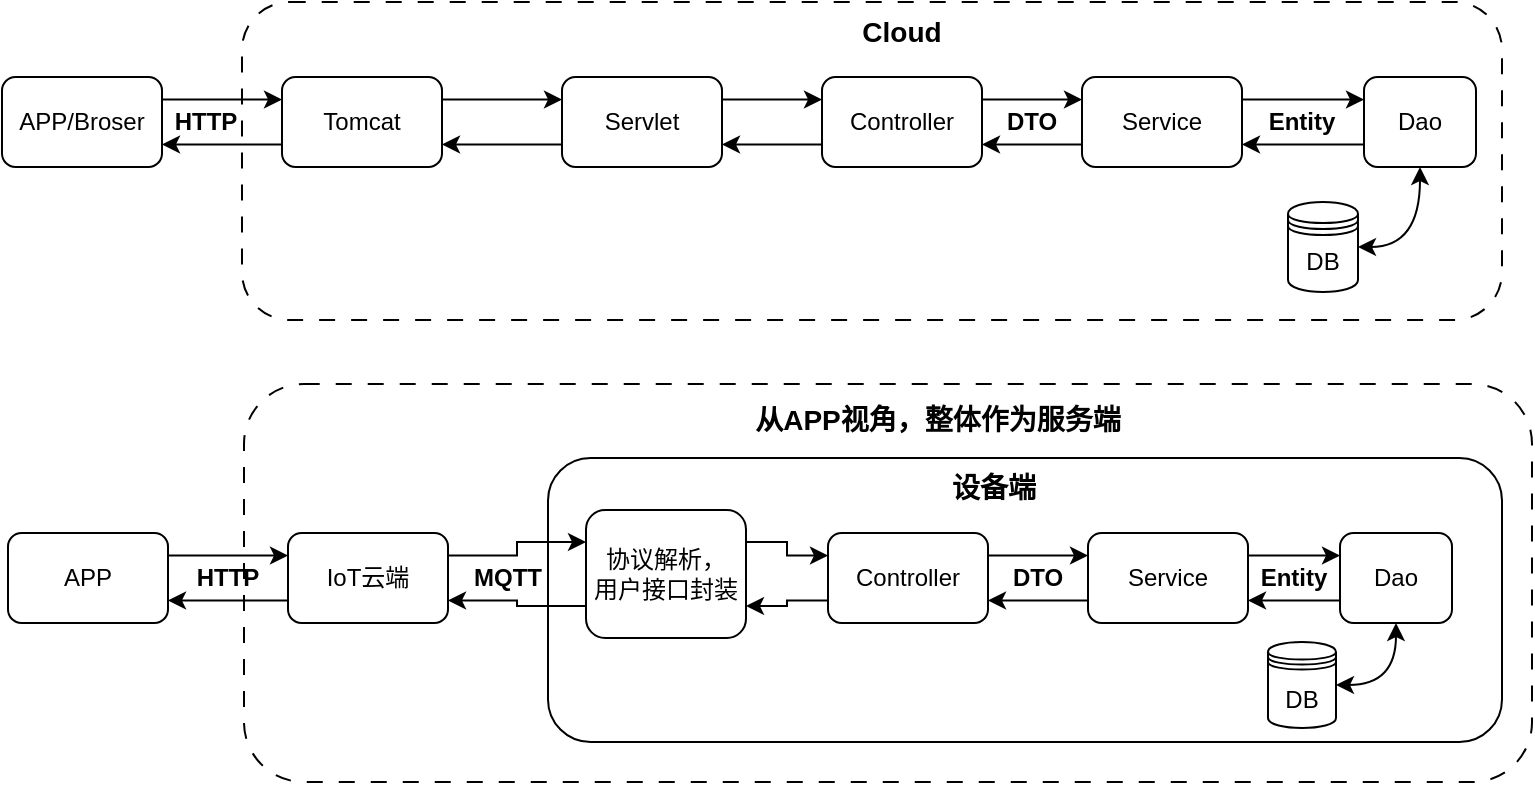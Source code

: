 <mxfile version="22.1.7" type="github">
  <diagram id="prtHgNgQTEPvFCAcTncT" name="Page-1">
    <mxGraphModel dx="452" dy="246" grid="0" gridSize="10" guides="1" tooltips="1" connect="1" arrows="1" fold="1" page="1" pageScale="1" pageWidth="827" pageHeight="1169" math="0" shadow="0">
      <root>
        <mxCell id="0" />
        <mxCell id="1" parent="0" />
        <mxCell id="vmbFCQiHmaRABoGZYBvy-51" value="" style="rounded=1;whiteSpace=wrap;html=1;dashed=1;dashPattern=8 8;" vertex="1" parent="1">
          <mxGeometry x="151" y="295" width="644" height="199" as="geometry" />
        </mxCell>
        <mxCell id="vmbFCQiHmaRABoGZYBvy-41" value="" style="rounded=1;whiteSpace=wrap;html=1;dashed=1;dashPattern=8 8;" vertex="1" parent="1">
          <mxGeometry x="150" y="104" width="630" height="159" as="geometry" />
        </mxCell>
        <mxCell id="vmbFCQiHmaRABoGZYBvy-40" value="" style="rounded=1;whiteSpace=wrap;html=1;" vertex="1" parent="1">
          <mxGeometry x="303" y="332" width="477" height="142" as="geometry" />
        </mxCell>
        <mxCell id="vmbFCQiHmaRABoGZYBvy-67" style="edgeStyle=orthogonalEdgeStyle;rounded=0;orthogonalLoop=1;jettySize=auto;html=1;exitX=1;exitY=0.5;exitDx=0;exitDy=0;entryX=0.5;entryY=1;entryDx=0;entryDy=0;curved=1;strokeColor=default;startArrow=classic;startFill=1;" edge="1" parent="1" source="vmbFCQiHmaRABoGZYBvy-1" target="vmbFCQiHmaRABoGZYBvy-56">
          <mxGeometry relative="1" as="geometry" />
        </mxCell>
        <mxCell id="vmbFCQiHmaRABoGZYBvy-1" value="DB" style="shape=datastore;whiteSpace=wrap;html=1;" vertex="1" parent="1">
          <mxGeometry x="673" y="204" width="35" height="45" as="geometry" />
        </mxCell>
        <mxCell id="vmbFCQiHmaRABoGZYBvy-11" style="edgeStyle=orthogonalEdgeStyle;rounded=0;orthogonalLoop=1;jettySize=auto;html=1;exitX=1;exitY=0.25;exitDx=0;exitDy=0;entryX=0;entryY=0.25;entryDx=0;entryDy=0;" edge="1" parent="1" source="vmbFCQiHmaRABoGZYBvy-2" target="vmbFCQiHmaRABoGZYBvy-7">
          <mxGeometry relative="1" as="geometry" />
        </mxCell>
        <mxCell id="vmbFCQiHmaRABoGZYBvy-2" value="APP/Broser" style="rounded=1;whiteSpace=wrap;html=1;" vertex="1" parent="1">
          <mxGeometry x="30" y="141.5" width="80" height="45" as="geometry" />
        </mxCell>
        <mxCell id="vmbFCQiHmaRABoGZYBvy-12" style="edgeStyle=orthogonalEdgeStyle;rounded=0;orthogonalLoop=1;jettySize=auto;html=1;exitX=0;exitY=0.75;exitDx=0;exitDy=0;entryX=1;entryY=0.75;entryDx=0;entryDy=0;" edge="1" parent="1" source="vmbFCQiHmaRABoGZYBvy-7" target="vmbFCQiHmaRABoGZYBvy-2">
          <mxGeometry relative="1" as="geometry" />
        </mxCell>
        <mxCell id="vmbFCQiHmaRABoGZYBvy-13" style="edgeStyle=orthogonalEdgeStyle;rounded=0;orthogonalLoop=1;jettySize=auto;html=1;exitX=1;exitY=0.25;exitDx=0;exitDy=0;entryX=0;entryY=0.25;entryDx=0;entryDy=0;" edge="1" parent="1" source="vmbFCQiHmaRABoGZYBvy-7" target="vmbFCQiHmaRABoGZYBvy-8">
          <mxGeometry relative="1" as="geometry" />
        </mxCell>
        <mxCell id="vmbFCQiHmaRABoGZYBvy-7" value="Tomcat" style="rounded=1;whiteSpace=wrap;html=1;" vertex="1" parent="1">
          <mxGeometry x="170" y="141.5" width="80" height="45" as="geometry" />
        </mxCell>
        <mxCell id="vmbFCQiHmaRABoGZYBvy-14" style="edgeStyle=orthogonalEdgeStyle;rounded=0;orthogonalLoop=1;jettySize=auto;html=1;exitX=0;exitY=0.75;exitDx=0;exitDy=0;entryX=1;entryY=0.75;entryDx=0;entryDy=0;" edge="1" parent="1" source="vmbFCQiHmaRABoGZYBvy-8" target="vmbFCQiHmaRABoGZYBvy-7">
          <mxGeometry relative="1" as="geometry" />
        </mxCell>
        <mxCell id="vmbFCQiHmaRABoGZYBvy-15" style="edgeStyle=orthogonalEdgeStyle;rounded=0;orthogonalLoop=1;jettySize=auto;html=1;exitX=1;exitY=0.25;exitDx=0;exitDy=0;entryX=0;entryY=0.25;entryDx=0;entryDy=0;" edge="1" parent="1" source="vmbFCQiHmaRABoGZYBvy-8" target="vmbFCQiHmaRABoGZYBvy-9">
          <mxGeometry relative="1" as="geometry" />
        </mxCell>
        <mxCell id="vmbFCQiHmaRABoGZYBvy-8" value="Servlet" style="rounded=1;whiteSpace=wrap;html=1;" vertex="1" parent="1">
          <mxGeometry x="310" y="141.5" width="80" height="45" as="geometry" />
        </mxCell>
        <mxCell id="vmbFCQiHmaRABoGZYBvy-16" style="edgeStyle=orthogonalEdgeStyle;rounded=0;orthogonalLoop=1;jettySize=auto;html=1;exitX=0;exitY=0.75;exitDx=0;exitDy=0;entryX=1;entryY=0.75;entryDx=0;entryDy=0;" edge="1" parent="1" source="vmbFCQiHmaRABoGZYBvy-9" target="vmbFCQiHmaRABoGZYBvy-8">
          <mxGeometry relative="1" as="geometry" />
        </mxCell>
        <mxCell id="vmbFCQiHmaRABoGZYBvy-17" style="edgeStyle=orthogonalEdgeStyle;rounded=0;orthogonalLoop=1;jettySize=auto;html=1;exitX=1;exitY=0.25;exitDx=0;exitDy=0;entryX=0;entryY=0.25;entryDx=0;entryDy=0;" edge="1" parent="1" source="vmbFCQiHmaRABoGZYBvy-9" target="vmbFCQiHmaRABoGZYBvy-10">
          <mxGeometry relative="1" as="geometry" />
        </mxCell>
        <mxCell id="vmbFCQiHmaRABoGZYBvy-9" value="Controller" style="rounded=1;whiteSpace=wrap;html=1;" vertex="1" parent="1">
          <mxGeometry x="440" y="141.5" width="80" height="45" as="geometry" />
        </mxCell>
        <mxCell id="vmbFCQiHmaRABoGZYBvy-18" style="edgeStyle=orthogonalEdgeStyle;rounded=0;orthogonalLoop=1;jettySize=auto;html=1;exitX=0;exitY=0.75;exitDx=0;exitDy=0;entryX=1;entryY=0.75;entryDx=0;entryDy=0;" edge="1" parent="1" source="vmbFCQiHmaRABoGZYBvy-10" target="vmbFCQiHmaRABoGZYBvy-9">
          <mxGeometry relative="1" as="geometry" />
        </mxCell>
        <mxCell id="vmbFCQiHmaRABoGZYBvy-60" style="edgeStyle=orthogonalEdgeStyle;rounded=0;orthogonalLoop=1;jettySize=auto;html=1;exitX=1;exitY=0.25;exitDx=0;exitDy=0;entryX=0;entryY=0.25;entryDx=0;entryDy=0;" edge="1" parent="1" source="vmbFCQiHmaRABoGZYBvy-10" target="vmbFCQiHmaRABoGZYBvy-56">
          <mxGeometry relative="1" as="geometry" />
        </mxCell>
        <mxCell id="vmbFCQiHmaRABoGZYBvy-10" value="Service" style="rounded=1;whiteSpace=wrap;html=1;" vertex="1" parent="1">
          <mxGeometry x="570" y="141.5" width="80" height="45" as="geometry" />
        </mxCell>
        <mxCell id="vmbFCQiHmaRABoGZYBvy-26" style="edgeStyle=orthogonalEdgeStyle;rounded=0;orthogonalLoop=1;jettySize=auto;html=1;exitX=1;exitY=0.25;exitDx=0;exitDy=0;entryX=0;entryY=0.25;entryDx=0;entryDy=0;" edge="1" parent="1" source="vmbFCQiHmaRABoGZYBvy-27" target="vmbFCQiHmaRABoGZYBvy-30">
          <mxGeometry relative="1" as="geometry" />
        </mxCell>
        <mxCell id="vmbFCQiHmaRABoGZYBvy-27" value="APP" style="rounded=1;whiteSpace=wrap;html=1;" vertex="1" parent="1">
          <mxGeometry x="33" y="369.5" width="80" height="45" as="geometry" />
        </mxCell>
        <mxCell id="vmbFCQiHmaRABoGZYBvy-28" style="edgeStyle=orthogonalEdgeStyle;rounded=0;orthogonalLoop=1;jettySize=auto;html=1;exitX=0;exitY=0.75;exitDx=0;exitDy=0;entryX=1;entryY=0.75;entryDx=0;entryDy=0;" edge="1" parent="1" source="vmbFCQiHmaRABoGZYBvy-30" target="vmbFCQiHmaRABoGZYBvy-27">
          <mxGeometry relative="1" as="geometry" />
        </mxCell>
        <mxCell id="vmbFCQiHmaRABoGZYBvy-29" style="edgeStyle=orthogonalEdgeStyle;rounded=0;orthogonalLoop=1;jettySize=auto;html=1;exitX=1;exitY=0.25;exitDx=0;exitDy=0;entryX=0;entryY=0.25;entryDx=0;entryDy=0;" edge="1" parent="1" source="vmbFCQiHmaRABoGZYBvy-30" target="vmbFCQiHmaRABoGZYBvy-33">
          <mxGeometry relative="1" as="geometry" />
        </mxCell>
        <mxCell id="vmbFCQiHmaRABoGZYBvy-30" value="IoT云端" style="rounded=1;whiteSpace=wrap;html=1;" vertex="1" parent="1">
          <mxGeometry x="173" y="369.5" width="80" height="45" as="geometry" />
        </mxCell>
        <mxCell id="vmbFCQiHmaRABoGZYBvy-31" style="edgeStyle=orthogonalEdgeStyle;rounded=0;orthogonalLoop=1;jettySize=auto;html=1;exitX=0;exitY=0.75;exitDx=0;exitDy=0;entryX=1;entryY=0.75;entryDx=0;entryDy=0;" edge="1" parent="1" source="vmbFCQiHmaRABoGZYBvy-33" target="vmbFCQiHmaRABoGZYBvy-30">
          <mxGeometry relative="1" as="geometry" />
        </mxCell>
        <mxCell id="vmbFCQiHmaRABoGZYBvy-32" style="edgeStyle=orthogonalEdgeStyle;rounded=0;orthogonalLoop=1;jettySize=auto;html=1;exitX=1;exitY=0.25;exitDx=0;exitDy=0;entryX=0;entryY=0.25;entryDx=0;entryDy=0;" edge="1" parent="1" source="vmbFCQiHmaRABoGZYBvy-33" target="vmbFCQiHmaRABoGZYBvy-36">
          <mxGeometry relative="1" as="geometry" />
        </mxCell>
        <mxCell id="vmbFCQiHmaRABoGZYBvy-33" value="协议解析，&lt;br&gt;用户接口封装" style="rounded=1;whiteSpace=wrap;html=1;" vertex="1" parent="1">
          <mxGeometry x="322" y="358" width="80" height="64" as="geometry" />
        </mxCell>
        <mxCell id="vmbFCQiHmaRABoGZYBvy-34" style="edgeStyle=orthogonalEdgeStyle;rounded=0;orthogonalLoop=1;jettySize=auto;html=1;exitX=0;exitY=0.75;exitDx=0;exitDy=0;entryX=1;entryY=0.75;entryDx=0;entryDy=0;" edge="1" parent="1" source="vmbFCQiHmaRABoGZYBvy-36" target="vmbFCQiHmaRABoGZYBvy-33">
          <mxGeometry relative="1" as="geometry" />
        </mxCell>
        <mxCell id="vmbFCQiHmaRABoGZYBvy-35" style="edgeStyle=orthogonalEdgeStyle;rounded=0;orthogonalLoop=1;jettySize=auto;html=1;exitX=1;exitY=0.25;exitDx=0;exitDy=0;entryX=0;entryY=0.25;entryDx=0;entryDy=0;" edge="1" parent="1" source="vmbFCQiHmaRABoGZYBvy-36" target="vmbFCQiHmaRABoGZYBvy-39">
          <mxGeometry relative="1" as="geometry" />
        </mxCell>
        <mxCell id="vmbFCQiHmaRABoGZYBvy-36" value="Controller" style="rounded=1;whiteSpace=wrap;html=1;" vertex="1" parent="1">
          <mxGeometry x="443" y="369.5" width="80" height="45" as="geometry" />
        </mxCell>
        <mxCell id="vmbFCQiHmaRABoGZYBvy-37" style="edgeStyle=orthogonalEdgeStyle;rounded=0;orthogonalLoop=1;jettySize=auto;html=1;exitX=0;exitY=0.75;exitDx=0;exitDy=0;entryX=1;entryY=0.75;entryDx=0;entryDy=0;" edge="1" parent="1" source="vmbFCQiHmaRABoGZYBvy-39" target="vmbFCQiHmaRABoGZYBvy-36">
          <mxGeometry relative="1" as="geometry" />
        </mxCell>
        <mxCell id="vmbFCQiHmaRABoGZYBvy-74" style="edgeStyle=orthogonalEdgeStyle;rounded=0;orthogonalLoop=1;jettySize=auto;html=1;exitX=1;exitY=0.25;exitDx=0;exitDy=0;entryX=0;entryY=0.25;entryDx=0;entryDy=0;" edge="1" parent="1" source="vmbFCQiHmaRABoGZYBvy-39" target="vmbFCQiHmaRABoGZYBvy-73">
          <mxGeometry relative="1" as="geometry" />
        </mxCell>
        <mxCell id="vmbFCQiHmaRABoGZYBvy-39" value="Service" style="rounded=1;whiteSpace=wrap;html=1;" vertex="1" parent="1">
          <mxGeometry x="573" y="369.5" width="80" height="45" as="geometry" />
        </mxCell>
        <mxCell id="vmbFCQiHmaRABoGZYBvy-42" value="&lt;b&gt;&lt;font style=&quot;font-size: 14px;&quot;&gt;Cloud&lt;/font&gt;&lt;/b&gt;" style="text;html=1;strokeColor=none;fillColor=none;align=center;verticalAlign=middle;whiteSpace=wrap;rounded=0;" vertex="1" parent="1">
          <mxGeometry x="455" y="114" width="50" height="10" as="geometry" />
        </mxCell>
        <mxCell id="vmbFCQiHmaRABoGZYBvy-43" value="&lt;b&gt;&lt;font style=&quot;font-size: 14px;&quot;&gt;设备端&lt;/font&gt;&lt;/b&gt;" style="text;html=1;strokeColor=none;fillColor=none;align=center;verticalAlign=middle;whiteSpace=wrap;rounded=0;" vertex="1" parent="1">
          <mxGeometry x="501" y="342" width="50" height="10" as="geometry" />
        </mxCell>
        <mxCell id="vmbFCQiHmaRABoGZYBvy-48" value="&lt;b&gt;HTTP&lt;/b&gt;" style="text;html=1;strokeColor=none;fillColor=none;align=center;verticalAlign=middle;whiteSpace=wrap;rounded=0;" vertex="1" parent="1">
          <mxGeometry x="102" y="149" width="60" height="30" as="geometry" />
        </mxCell>
        <mxCell id="vmbFCQiHmaRABoGZYBvy-49" value="&lt;b&gt;HTTP&lt;/b&gt;" style="text;html=1;strokeColor=none;fillColor=none;align=center;verticalAlign=middle;whiteSpace=wrap;rounded=0;" vertex="1" parent="1">
          <mxGeometry x="113" y="377" width="60" height="30" as="geometry" />
        </mxCell>
        <mxCell id="vmbFCQiHmaRABoGZYBvy-50" value="&lt;b&gt;MQTT&lt;/b&gt;" style="text;html=1;strokeColor=none;fillColor=none;align=center;verticalAlign=middle;whiteSpace=wrap;rounded=0;" vertex="1" parent="1">
          <mxGeometry x="253" y="377" width="60" height="30" as="geometry" />
        </mxCell>
        <mxCell id="vmbFCQiHmaRABoGZYBvy-52" value="&lt;span style=&quot;font-size: 14px;&quot;&gt;&lt;b&gt;从APP视角，整体作为服务端&lt;/b&gt;&lt;/span&gt;" style="text;html=1;strokeColor=none;fillColor=none;align=center;verticalAlign=middle;whiteSpace=wrap;rounded=0;" vertex="1" parent="1">
          <mxGeometry x="399" y="308" width="198" height="10" as="geometry" />
        </mxCell>
        <mxCell id="vmbFCQiHmaRABoGZYBvy-53" value="&lt;b&gt;DTO&lt;/b&gt;" style="text;html=1;strokeColor=none;fillColor=none;align=center;verticalAlign=middle;whiteSpace=wrap;rounded=0;" vertex="1" parent="1">
          <mxGeometry x="515" y="149" width="60" height="30" as="geometry" />
        </mxCell>
        <mxCell id="vmbFCQiHmaRABoGZYBvy-54" value="&lt;b&gt;DTO&lt;/b&gt;" style="text;html=1;strokeColor=none;fillColor=none;align=center;verticalAlign=middle;whiteSpace=wrap;rounded=0;" vertex="1" parent="1">
          <mxGeometry x="518" y="377" width="60" height="30" as="geometry" />
        </mxCell>
        <mxCell id="vmbFCQiHmaRABoGZYBvy-61" style="edgeStyle=orthogonalEdgeStyle;rounded=0;orthogonalLoop=1;jettySize=auto;html=1;exitX=0;exitY=0.75;exitDx=0;exitDy=0;entryX=1;entryY=0.75;entryDx=0;entryDy=0;" edge="1" parent="1" source="vmbFCQiHmaRABoGZYBvy-56" target="vmbFCQiHmaRABoGZYBvy-10">
          <mxGeometry relative="1" as="geometry" />
        </mxCell>
        <mxCell id="vmbFCQiHmaRABoGZYBvy-56" value="Dao" style="rounded=1;whiteSpace=wrap;html=1;" vertex="1" parent="1">
          <mxGeometry x="711" y="141.5" width="56" height="45" as="geometry" />
        </mxCell>
        <mxCell id="vmbFCQiHmaRABoGZYBvy-62" value="&lt;b&gt;Entity&lt;/b&gt;" style="text;html=1;strokeColor=none;fillColor=none;align=center;verticalAlign=middle;whiteSpace=wrap;rounded=0;" vertex="1" parent="1">
          <mxGeometry x="650" y="149" width="60" height="30" as="geometry" />
        </mxCell>
        <mxCell id="vmbFCQiHmaRABoGZYBvy-77" style="edgeStyle=orthogonalEdgeStyle;rounded=0;orthogonalLoop=1;jettySize=auto;html=1;entryX=0.5;entryY=1;entryDx=0;entryDy=0;curved=1;startArrow=classic;startFill=1;" edge="1" parent="1" source="vmbFCQiHmaRABoGZYBvy-72" target="vmbFCQiHmaRABoGZYBvy-73">
          <mxGeometry relative="1" as="geometry" />
        </mxCell>
        <mxCell id="vmbFCQiHmaRABoGZYBvy-72" value="DB" style="shape=datastore;whiteSpace=wrap;html=1;" vertex="1" parent="1">
          <mxGeometry x="663" y="424" width="34" height="43" as="geometry" />
        </mxCell>
        <mxCell id="vmbFCQiHmaRABoGZYBvy-75" style="edgeStyle=orthogonalEdgeStyle;rounded=0;orthogonalLoop=1;jettySize=auto;html=1;exitX=0;exitY=0.75;exitDx=0;exitDy=0;entryX=1;entryY=0.75;entryDx=0;entryDy=0;" edge="1" parent="1" source="vmbFCQiHmaRABoGZYBvy-73" target="vmbFCQiHmaRABoGZYBvy-39">
          <mxGeometry relative="1" as="geometry" />
        </mxCell>
        <mxCell id="vmbFCQiHmaRABoGZYBvy-73" value="Dao" style="rounded=1;whiteSpace=wrap;html=1;" vertex="1" parent="1">
          <mxGeometry x="699" y="369.5" width="56" height="45" as="geometry" />
        </mxCell>
        <mxCell id="vmbFCQiHmaRABoGZYBvy-76" value="&lt;b&gt;Entity&lt;/b&gt;" style="text;html=1;strokeColor=none;fillColor=none;align=center;verticalAlign=middle;whiteSpace=wrap;rounded=0;" vertex="1" parent="1">
          <mxGeometry x="646" y="377" width="60" height="30" as="geometry" />
        </mxCell>
      </root>
    </mxGraphModel>
  </diagram>
</mxfile>
